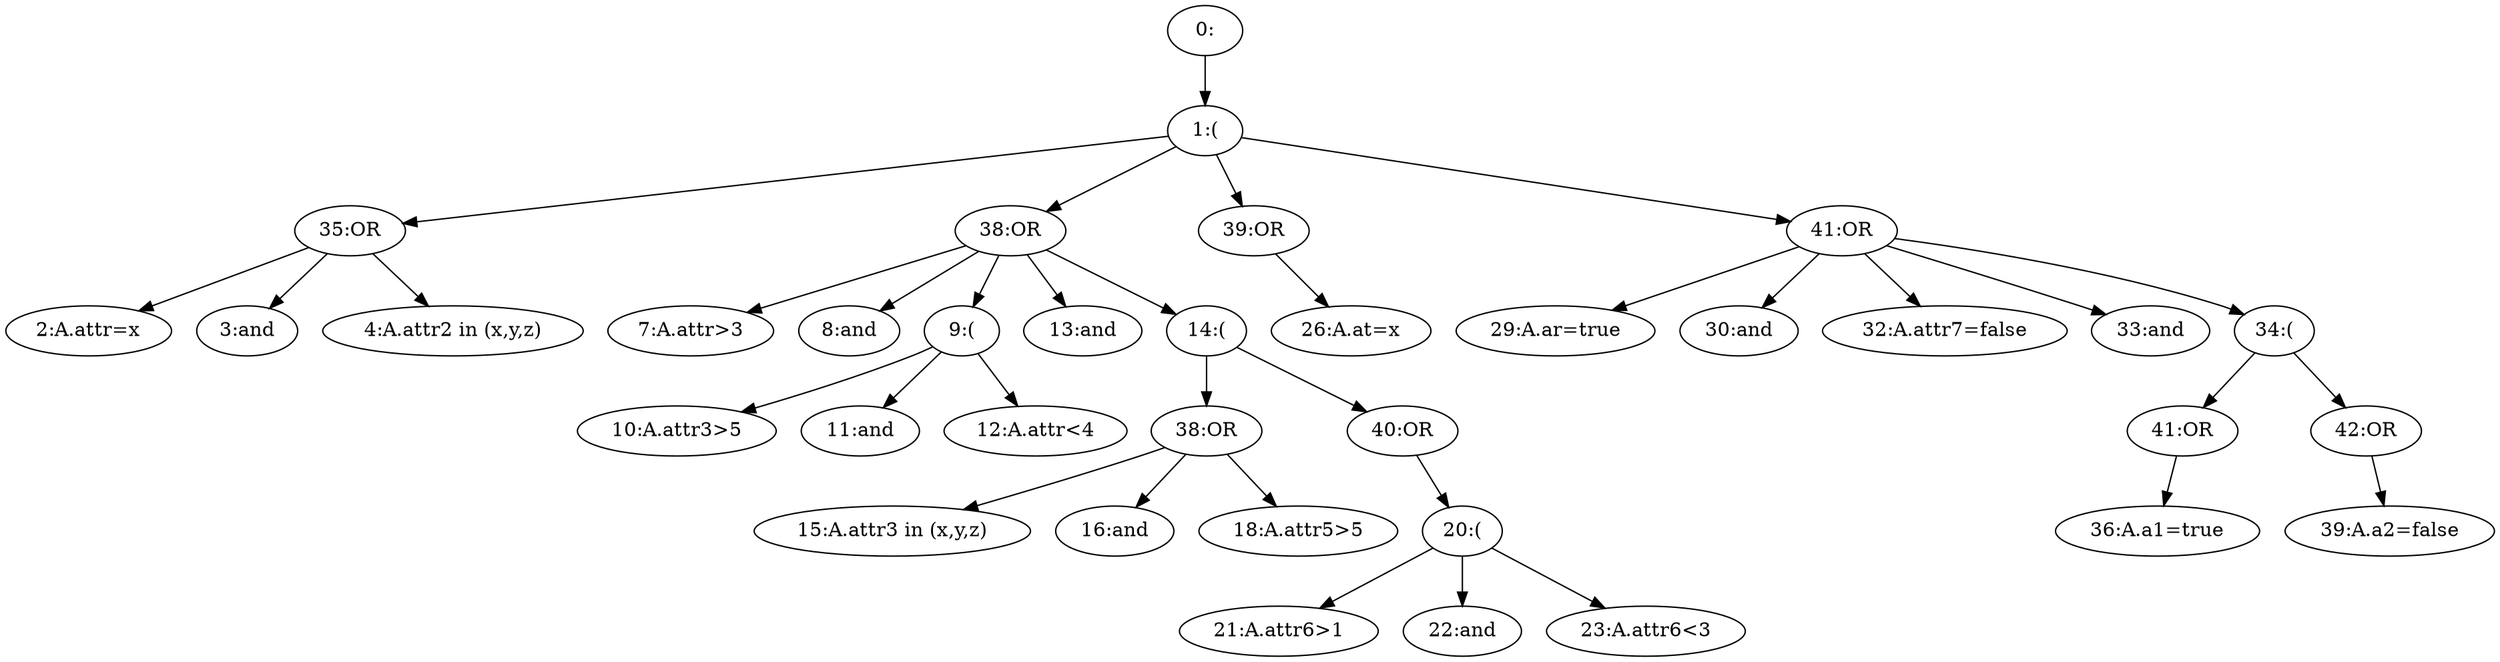 // Graph
digraph {
	"7c398a49-791e-4c78-a043-2d23e0040a53" [label="0:"]
	"8686ff49-34f1-42ba-afbb-09ab888aa339" [label="1:("]
	"7c398a49-791e-4c78-a043-2d23e0040a53" -> "8686ff49-34f1-42ba-afbb-09ab888aa339"
	"eba875a4-202a-4f9e-90d2-dddfa91ee1f8" [label="35:OR"]
	"8686ff49-34f1-42ba-afbb-09ab888aa339" -> "eba875a4-202a-4f9e-90d2-dddfa91ee1f8"
	"9638c1d7-fe06-43d8-85a9-30a858a387cc" [label="2:A.attr=x"]
	"eba875a4-202a-4f9e-90d2-dddfa91ee1f8" -> "9638c1d7-fe06-43d8-85a9-30a858a387cc"
	"406554de-d9ba-42ad-9cad-be621dc9fced" [label="3:and"]
	"eba875a4-202a-4f9e-90d2-dddfa91ee1f8" -> "406554de-d9ba-42ad-9cad-be621dc9fced"
	"0ed2a576-f29c-479a-81d5-e2274e1ae396" [label="4:A.attr2 in (x,y,z)"]
	"eba875a4-202a-4f9e-90d2-dddfa91ee1f8" -> "0ed2a576-f29c-479a-81d5-e2274e1ae396"
	"045bc259-16c3-494c-b2d8-09155031e09f" [label="38:OR"]
	"8686ff49-34f1-42ba-afbb-09ab888aa339" -> "045bc259-16c3-494c-b2d8-09155031e09f"
	"5ee98c22-1cc8-4e8e-b80c-e5d34ef64c04" [label="7:A.attr>3"]
	"045bc259-16c3-494c-b2d8-09155031e09f" -> "5ee98c22-1cc8-4e8e-b80c-e5d34ef64c04"
	"0581b41b-66a6-44ec-bcbc-8199834e81c8" [label="8:and"]
	"045bc259-16c3-494c-b2d8-09155031e09f" -> "0581b41b-66a6-44ec-bcbc-8199834e81c8"
	"96da0a79-66f1-42ed-8765-54ff379d9185" [label="9:("]
	"045bc259-16c3-494c-b2d8-09155031e09f" -> "96da0a79-66f1-42ed-8765-54ff379d9185"
	"ef30347b-a25f-439f-982b-514a9c2d53d1" [label="10:A.attr3>5"]
	"96da0a79-66f1-42ed-8765-54ff379d9185" -> "ef30347b-a25f-439f-982b-514a9c2d53d1"
	"31bb958a-add4-4399-9d6b-2b39c3ad0aeb" [label="11:and"]
	"96da0a79-66f1-42ed-8765-54ff379d9185" -> "31bb958a-add4-4399-9d6b-2b39c3ad0aeb"
	"a8d614c8-1216-449b-af08-6570b3026b6d" [label="12:A.attr<4"]
	"96da0a79-66f1-42ed-8765-54ff379d9185" -> "a8d614c8-1216-449b-af08-6570b3026b6d"
	"e1b9db9c-cdab-4c2b-a527-5467edf80dba" [label="13:and"]
	"045bc259-16c3-494c-b2d8-09155031e09f" -> "e1b9db9c-cdab-4c2b-a527-5467edf80dba"
	"8c67a350-ade9-422b-a03a-f870c16cd84c" [label="14:("]
	"045bc259-16c3-494c-b2d8-09155031e09f" -> "8c67a350-ade9-422b-a03a-f870c16cd84c"
	"aea42038-dbdc-4bac-a082-dd64c5b7431e" [label="38:OR"]
	"8c67a350-ade9-422b-a03a-f870c16cd84c" -> "aea42038-dbdc-4bac-a082-dd64c5b7431e"
	"58036230-184c-4f92-ba82-5f3e3a9fcaa2" [label="15:A.attr3 in (x,y,z)"]
	"aea42038-dbdc-4bac-a082-dd64c5b7431e" -> "58036230-184c-4f92-ba82-5f3e3a9fcaa2"
	"bce92881-be77-4e9f-b5d8-463e7c1984f5" [label="16:and"]
	"aea42038-dbdc-4bac-a082-dd64c5b7431e" -> "bce92881-be77-4e9f-b5d8-463e7c1984f5"
	"43d619da-65dd-4aa0-8ce7-c7ac121b6ef4" [label="18:A.attr5>5"]
	"aea42038-dbdc-4bac-a082-dd64c5b7431e" -> "43d619da-65dd-4aa0-8ce7-c7ac121b6ef4"
	"c593b0b8-b929-457e-9bea-fa8e416f3cfe" [label="40:OR"]
	"8c67a350-ade9-422b-a03a-f870c16cd84c" -> "c593b0b8-b929-457e-9bea-fa8e416f3cfe"
	"8b8823a1-5d1f-4c8f-b4f6-d3be0a1d88b7" [label="20:("]
	"c593b0b8-b929-457e-9bea-fa8e416f3cfe" -> "8b8823a1-5d1f-4c8f-b4f6-d3be0a1d88b7"
	"08a786a8-1c1a-49db-89f2-b672824df5e4" [label="21:A.attr6>1"]
	"8b8823a1-5d1f-4c8f-b4f6-d3be0a1d88b7" -> "08a786a8-1c1a-49db-89f2-b672824df5e4"
	"f6532ffd-60eb-4e99-9388-17f5b31387bd" [label="22:and"]
	"8b8823a1-5d1f-4c8f-b4f6-d3be0a1d88b7" -> "f6532ffd-60eb-4e99-9388-17f5b31387bd"
	"b8c5d6ea-ee0d-4ccc-9a81-5742d4c87453" [label="23:A.attr6<3"]
	"8b8823a1-5d1f-4c8f-b4f6-d3be0a1d88b7" -> "b8c5d6ea-ee0d-4ccc-9a81-5742d4c87453"
	"0b90d6c0-0374-4324-bd7f-ff6f1d868815" [label="39:OR"]
	"8686ff49-34f1-42ba-afbb-09ab888aa339" -> "0b90d6c0-0374-4324-bd7f-ff6f1d868815"
	"1bdce199-9bb6-436e-8278-a7484df3ea0f" [label="26:A.at=x"]
	"0b90d6c0-0374-4324-bd7f-ff6f1d868815" -> "1bdce199-9bb6-436e-8278-a7484df3ea0f"
	"cd5c5e82-3974-430c-b6ba-9742f2320036" [label="41:OR"]
	"8686ff49-34f1-42ba-afbb-09ab888aa339" -> "cd5c5e82-3974-430c-b6ba-9742f2320036"
	"da058143-8e19-4e0c-ae61-a04d2360fa91" [label="29:A.ar=true"]
	"cd5c5e82-3974-430c-b6ba-9742f2320036" -> "da058143-8e19-4e0c-ae61-a04d2360fa91"
	"9c9eeb18-4806-45cb-b6a1-853b5e74a702" [label="30:and"]
	"cd5c5e82-3974-430c-b6ba-9742f2320036" -> "9c9eeb18-4806-45cb-b6a1-853b5e74a702"
	"47a98be6-1bf1-4c48-acfe-c0634d3620cb" [label="32:A.attr7=false"]
	"cd5c5e82-3974-430c-b6ba-9742f2320036" -> "47a98be6-1bf1-4c48-acfe-c0634d3620cb"
	"0ff9ad32-d0b9-474b-9dbf-dcbbb9e7693a" [label="33:and"]
	"cd5c5e82-3974-430c-b6ba-9742f2320036" -> "0ff9ad32-d0b9-474b-9dbf-dcbbb9e7693a"
	"5e133eba-62d5-43b5-b4c9-fc303e3aeca1" [label="34:("]
	"cd5c5e82-3974-430c-b6ba-9742f2320036" -> "5e133eba-62d5-43b5-b4c9-fc303e3aeca1"
	"9483969d-d703-4b8b-8c85-543afe0b7199" [label="41:OR"]
	"5e133eba-62d5-43b5-b4c9-fc303e3aeca1" -> "9483969d-d703-4b8b-8c85-543afe0b7199"
	"b0b36e6e-c799-453d-acfd-d2a743938672" [label="36:A.a1=true"]
	"9483969d-d703-4b8b-8c85-543afe0b7199" -> "b0b36e6e-c799-453d-acfd-d2a743938672"
	"3e3b19af-336a-4596-b8ae-4560b15dd0f5" [label="42:OR"]
	"5e133eba-62d5-43b5-b4c9-fc303e3aeca1" -> "3e3b19af-336a-4596-b8ae-4560b15dd0f5"
	"25c3e419-72f4-45bd-b395-424c7934a92f" [label="39:A.a2=false"]
	"3e3b19af-336a-4596-b8ae-4560b15dd0f5" -> "25c3e419-72f4-45bd-b395-424c7934a92f"
}
